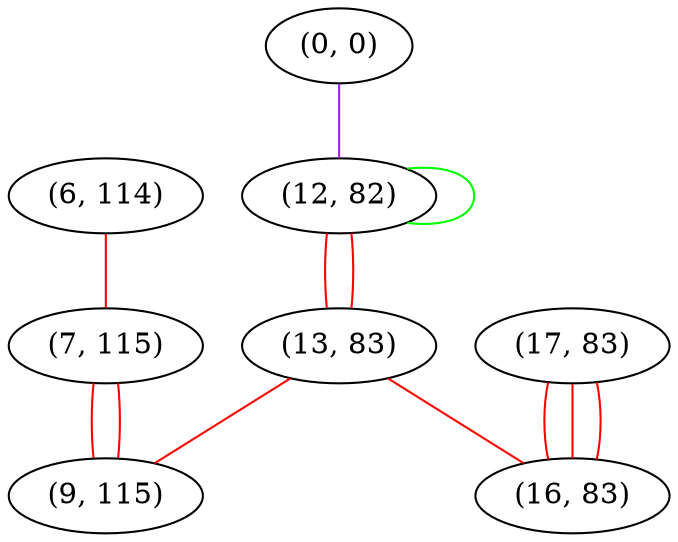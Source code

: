 graph "" {
"(6, 114)";
"(7, 115)";
"(0, 0)";
"(12, 82)";
"(17, 83)";
"(13, 83)";
"(16, 83)";
"(9, 115)";
"(6, 114)" -- "(7, 115)"  [color=red, key=0, weight=1];
"(7, 115)" -- "(9, 115)"  [color=red, key=0, weight=1];
"(7, 115)" -- "(9, 115)"  [color=red, key=1, weight=1];
"(0, 0)" -- "(12, 82)"  [color=purple, key=0, weight=4];
"(12, 82)" -- "(12, 82)"  [color=green, key=0, weight=2];
"(12, 82)" -- "(13, 83)"  [color=red, key=0, weight=1];
"(12, 82)" -- "(13, 83)"  [color=red, key=1, weight=1];
"(17, 83)" -- "(16, 83)"  [color=red, key=0, weight=1];
"(17, 83)" -- "(16, 83)"  [color=red, key=1, weight=1];
"(17, 83)" -- "(16, 83)"  [color=red, key=2, weight=1];
"(13, 83)" -- "(16, 83)"  [color=red, key=0, weight=1];
"(13, 83)" -- "(9, 115)"  [color=red, key=0, weight=1];
}
